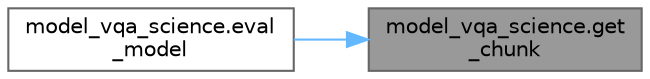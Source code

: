 digraph "model_vqa_science.get_chunk"
{
 // LATEX_PDF_SIZE
  bgcolor="transparent";
  edge [fontname=Helvetica,fontsize=10,labelfontname=Helvetica,labelfontsize=10];
  node [fontname=Helvetica,fontsize=10,shape=box,height=0.2,width=0.4];
  rankdir="RL";
  Node1 [id="Node000001",label="model_vqa_science.get\l_chunk",height=0.2,width=0.4,color="gray40", fillcolor="grey60", style="filled", fontcolor="black",tooltip=" "];
  Node1 -> Node2 [id="edge1_Node000001_Node000002",dir="back",color="steelblue1",style="solid",tooltip=" "];
  Node2 [id="Node000002",label="model_vqa_science.eval\l_model",height=0.2,width=0.4,color="grey40", fillcolor="white", style="filled",URL="$namespacemodel__vqa__science.html#a4c2aa78b64eac3368bc4069daf473a39",tooltip=" "];
}
